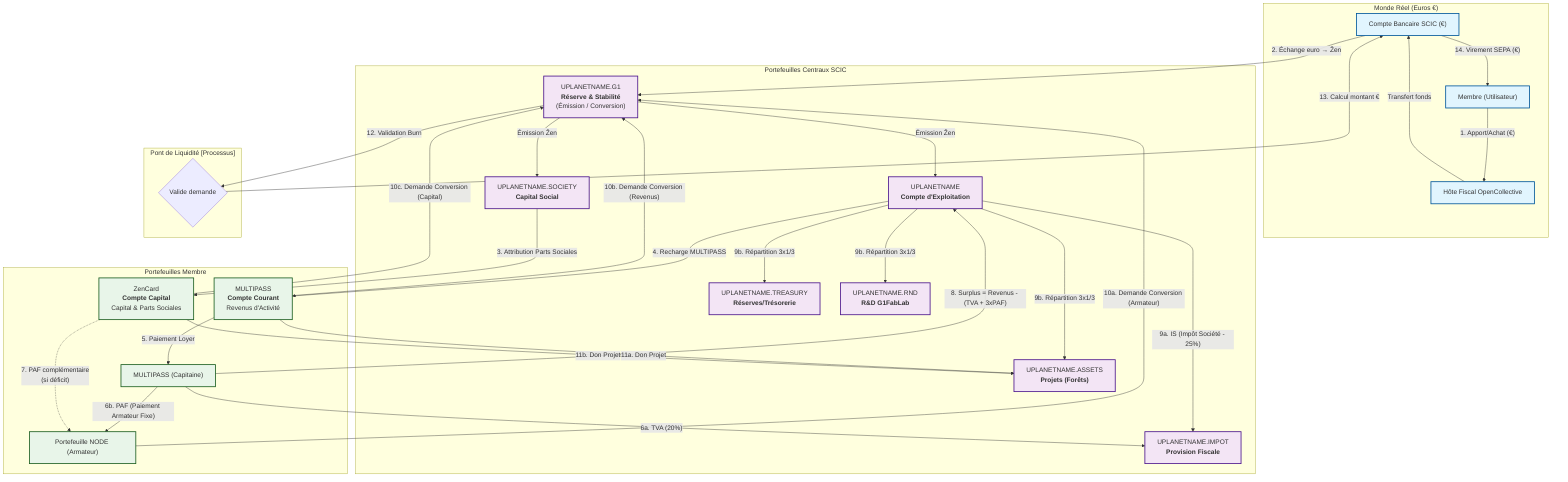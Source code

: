 graph TD
    subgraph "Monde Réel (Euros €)"
        A["Compte Bancaire SCIC (€)"]
        B["Hôte Fiscal OpenCollective"]
        C["Membre (Utilisateur)"]

        C -- "1. Apport/Achat (€)" --> B
        B -- "Transfert fonds" --> A
    end

    subgraph "Portefeuilles Centraux SCIC"
        G1["UPLANETNAME.G1<br><b>Réserve & Stabilité</b><br>(Émission / Conversion)"]
        SOC["UPLANETNAME.SOCIETY<br><b>Capital Social</b>"]
        OPE["UPLANETNAME<br><b>Compte d'Exploitation</b>"]
        IMP["UPLANETNAME.IMPOT<br><b>Provision Fiscale</b>"]
        TRE["UPLANETNAME.TREASURY<br><b>Réserves/Trésorerie</b>"]
        ASS["UPLANETNAME.ASSETS<br><b>Projets (Forêts)</b>"]
        RND["UPLANETNAME.RND<br><b>R&D G1FabLab</b>"]
        
        A -- "2. Échange euro → Ẑen" --> G1
        G1 -- "Émission Ẑen" --> SOC & OPE
    end

    subgraph "Portefeuilles Membre"
        MP["MULTIPASS<br><b>Compte Courant</b><br>Revenus d'Activité"]
        ZC["ZenCard<br><b>Compte Capital</b><br>Capital & Parts Sociales"]
        MP_Cap["MULTIPASS (Capitaine)"]
        NODE["Portefeuille NODE (Armateur)"]
    end

    %% FLUX DE CAPITALISATION
    SOC -- "3. Attribution Parts Sociales" --> ZC

    %% FLUX D'EXPLOITATION
    OPE -- "4. Recharge MULTIPASS" --> MP
    MP -- "5. Paiement Loyer" --> MP_Cap
    MP_Cap -- "6a. TVA (20%)" --> IMP
    MP_Cap -- "6b. PAF (Paiement Armateur Fixe)" --> NODE
    ZC -. "7. PAF complémentaire<br>(si déficit)" .-> NODE
    
    %% CRITIQUE 1: Clarification du surplus
    MP_Cap -- "8. Surplus = Revenus - (TVA + 3xPAF)" --> OPE
    
    OPE -- "9a. IS (Impôt Société - 25%)" --> IMP
    OPE -- "9b. Répartition 3x1/3" --> TRE & ASS & RND

    %% CRITIQUE 2: Armateur utilise aussi le pont de liquidité
    NODE -- "10a. Demande Conversion (Armateur)" --> G1

    %% FLUX DE CONVERSION ET DE DON
    MP -- "10b. Demande Conversion (Revenus)" --> G1
    ZC -- "10c. Demande Conversion (Capital)" --> G1
    MP -- "11a. Don Projet" --> ASS
    ZC -- "11b. Don Projet" --> ASS

    %% CRITIQUE 4: Processus de conversion détaillé
    subgraph "Pont de Liquidité [Processus]"
        G1 -- "12. Validation Burn" --> VAL{"Valide demande"}
        VAL -- "13. Calcul montant €" --> A
        A -- "14. Virement SEPA (€)" --> C
    end

    %% Styling
    classDef real fill:#e1f5fe,stroke:#01579b,stroke-width:2px
    classDef central fill:#f3e5f5,stroke:#4a148c,stroke-width:2px
    classDef member fill:#e8f5e9,stroke:#1b5e20,stroke-width:2px
    classDef process fill:#fff3e0,stroke:#e65100,stroke-width:2px
    classDef flowbox fill:#fff,stroke:#ccc,stroke-width:1px,stroke-dasharray: 5 5

    class A,B,C real
    class G1,SOC,OPE,IMP,TRE,ASS,RND central
    class MP,ZC,MP_Cap,NODE member
    class Flux_Capitalisation,Flux_Exploitation,Flux_Conversion_Don flowbox
    class Pont_de_Liquidité process